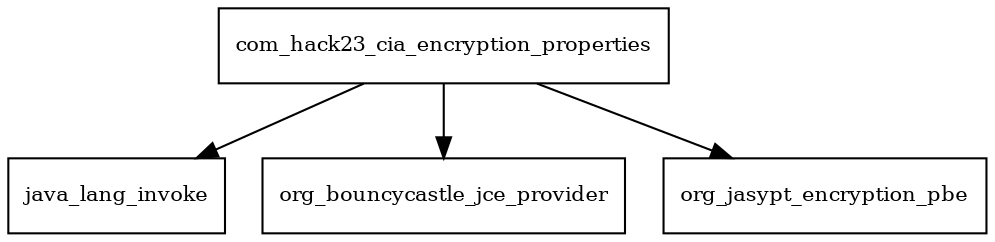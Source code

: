 digraph encrypt_properties_2019_7_24_SNAPSHOT_package_dependencies {
  node [shape = box, fontsize=10.0];
  com_hack23_cia_encryption_properties -> java_lang_invoke;
  com_hack23_cia_encryption_properties -> org_bouncycastle_jce_provider;
  com_hack23_cia_encryption_properties -> org_jasypt_encryption_pbe;
}
